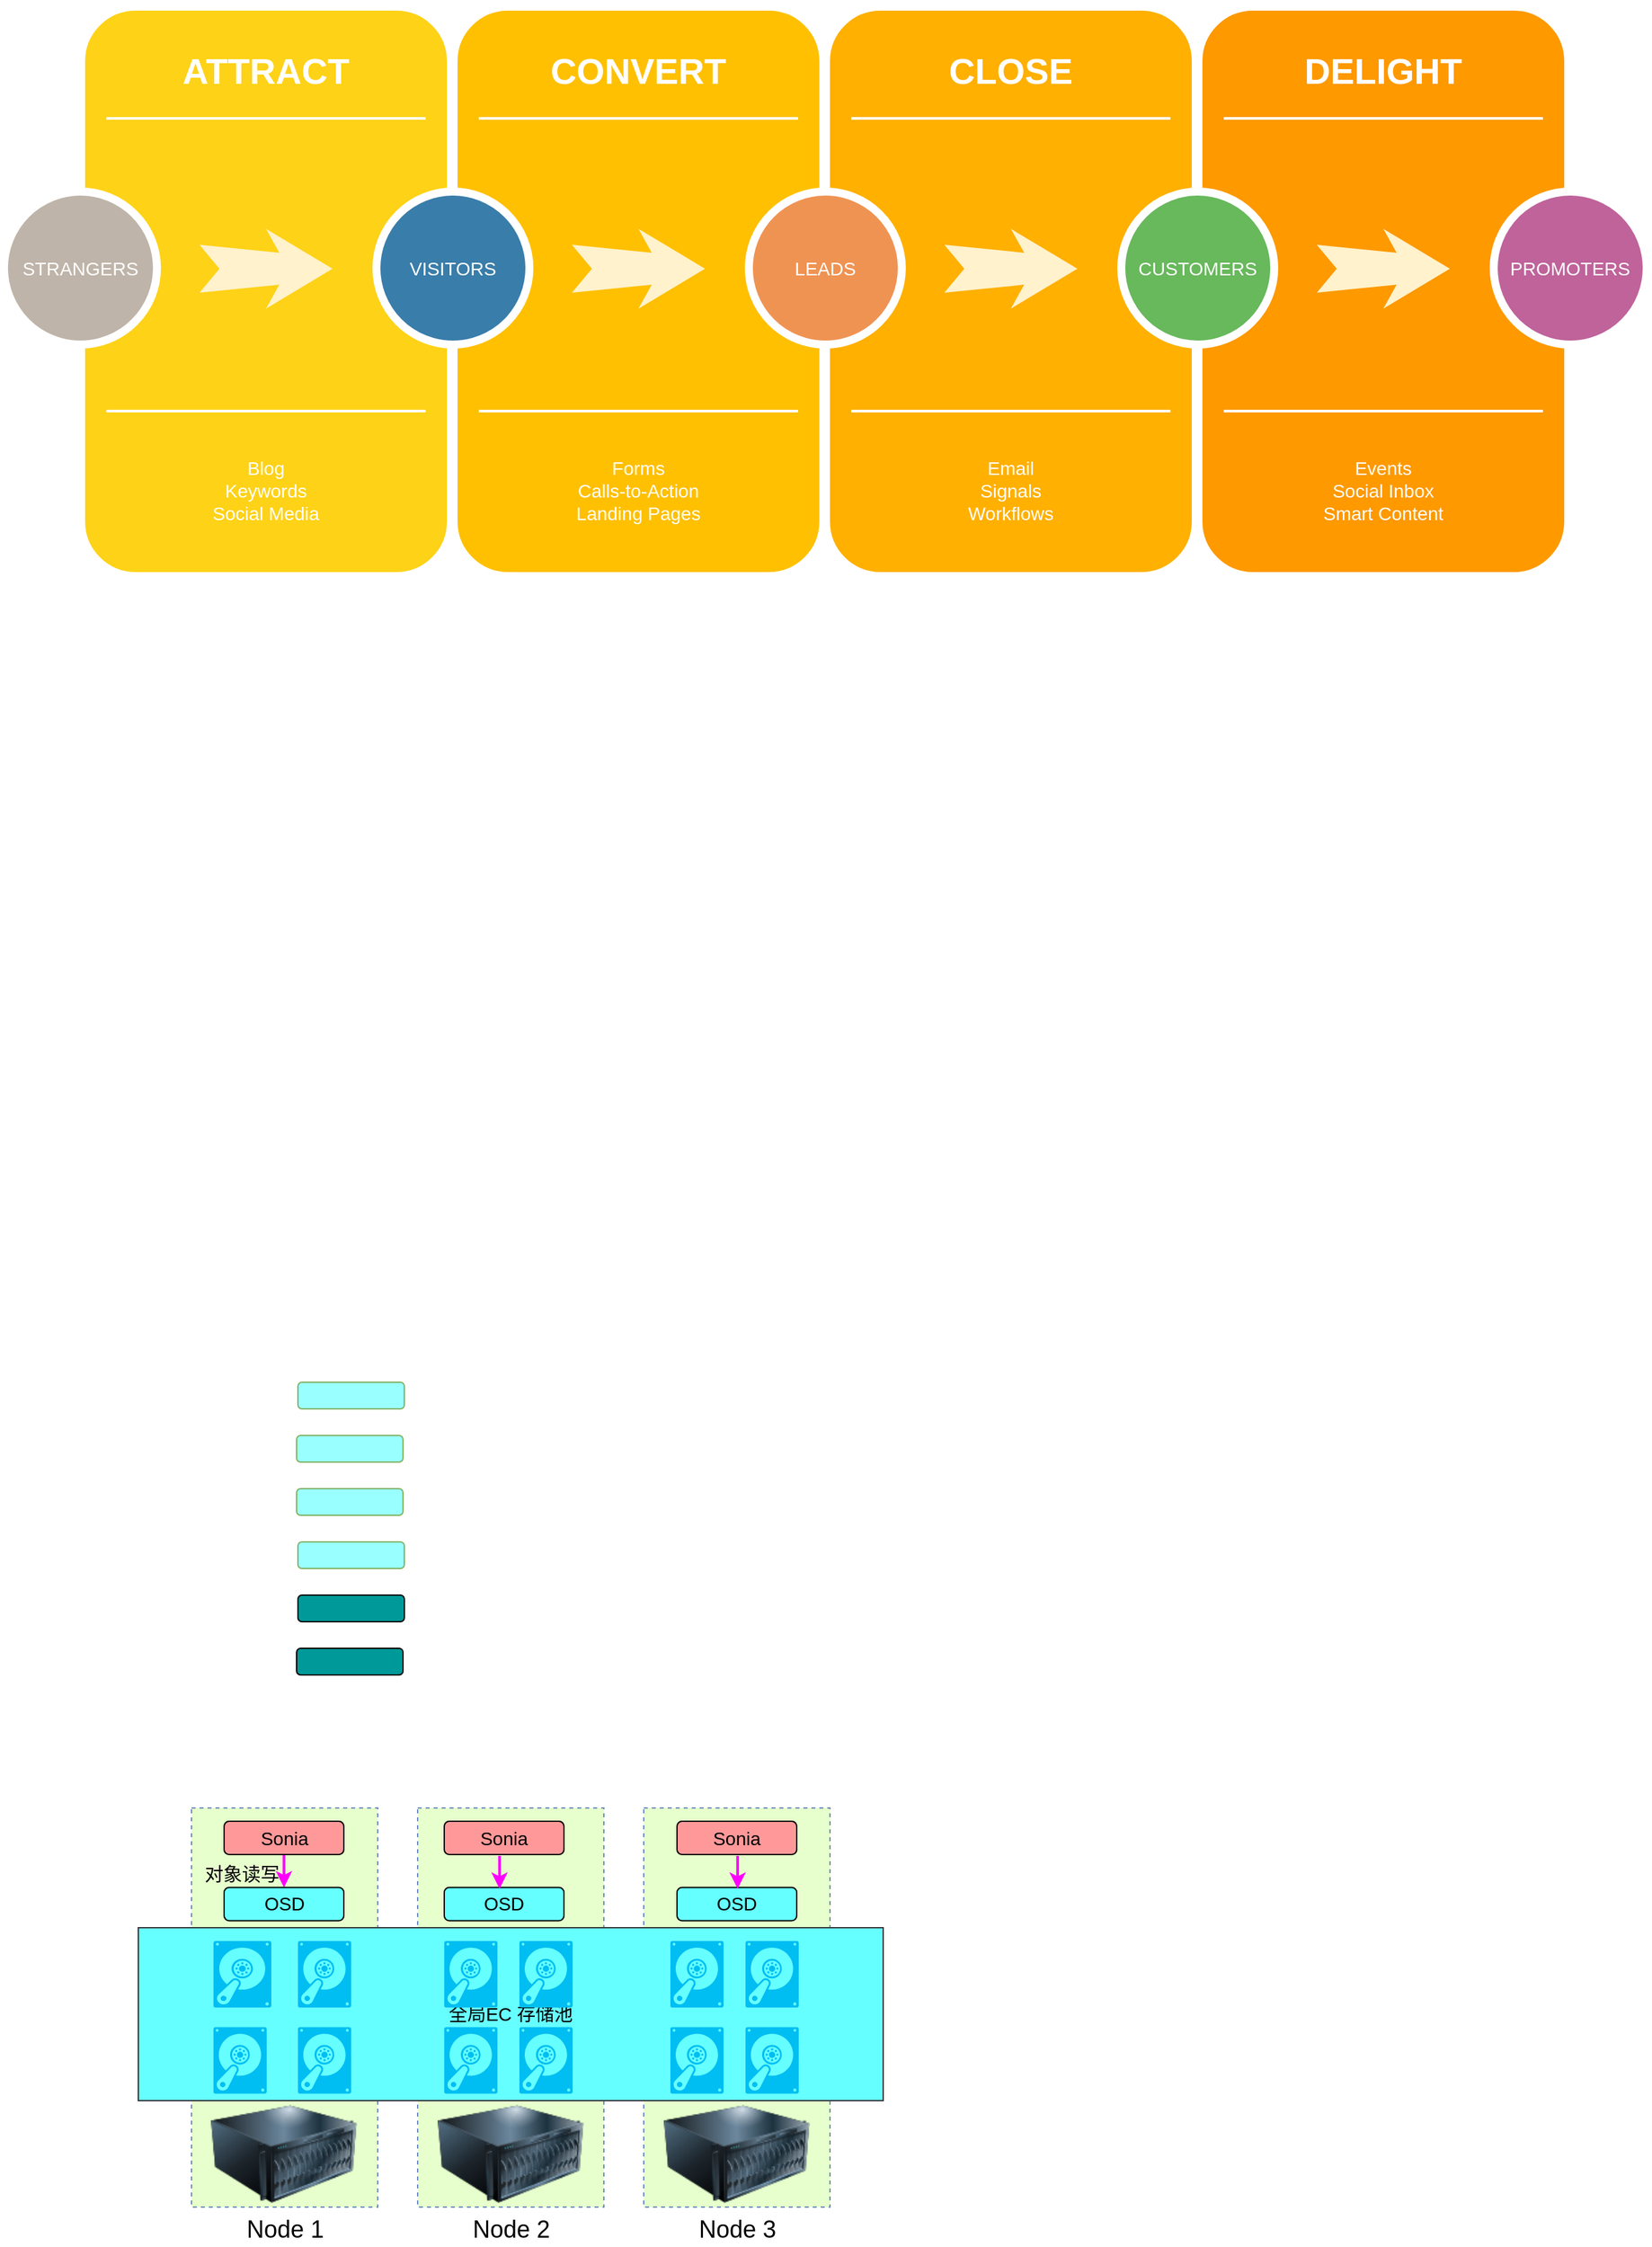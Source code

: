<mxfile version="16.6.1" type="github">
  <diagram name="Page-1" id="12e1b939-464a-85fe-373e-61e167be1490">
    <mxGraphModel dx="965" dy="651" grid="1" gridSize="10" guides="1" tooltips="1" connect="1" arrows="1" fold="1" page="1" pageScale="1.5" pageWidth="1169" pageHeight="826" background="none" math="0" shadow="0">
      <root>
        <mxCell id="0" />
        <mxCell id="1" parent="0" />
        <mxCell id="60da8b9f42644d3a-2" value="" style="whiteSpace=wrap;html=1;rounded=1;shadow=0;strokeWidth=8;fontSize=20;align=center;fillColor=#FED217;strokeColor=#FFFFFF;" parent="1" vertex="1">
          <mxGeometry x="316" y="405" width="280" height="430" as="geometry" />
        </mxCell>
        <mxCell id="60da8b9f42644d3a-3" value="ATTRACT" style="text;html=1;strokeColor=none;fillColor=none;align=center;verticalAlign=middle;whiteSpace=wrap;rounded=0;shadow=0;fontSize=27;fontColor=#FFFFFF;fontStyle=1" parent="1" vertex="1">
          <mxGeometry x="316" y="425" width="280" height="60" as="geometry" />
        </mxCell>
        <mxCell id="60da8b9f42644d3a-4" value="Blog&lt;div&gt;Keywords&lt;/div&gt;&lt;div&gt;Social Media&lt;/div&gt;" style="text;html=1;strokeColor=none;fillColor=none;align=center;verticalAlign=middle;whiteSpace=wrap;rounded=0;shadow=0;fontSize=14;fontColor=#FFFFFF;" parent="1" vertex="1">
          <mxGeometry x="316" y="725" width="280" height="90" as="geometry" />
        </mxCell>
        <mxCell id="60da8b9f42644d3a-6" value="" style="line;strokeWidth=2;html=1;rounded=0;shadow=0;fontSize=27;align=center;fillColor=none;strokeColor=#FFFFFF;" parent="1" vertex="1">
          <mxGeometry x="336" y="485" width="240" height="10" as="geometry" />
        </mxCell>
        <mxCell id="60da8b9f42644d3a-7" value="" style="line;strokeWidth=2;html=1;rounded=0;shadow=0;fontSize=27;align=center;fillColor=none;strokeColor=#FFFFFF;" parent="1" vertex="1">
          <mxGeometry x="336" y="705" width="240" height="10" as="geometry" />
        </mxCell>
        <mxCell id="60da8b9f42644d3a-8" value="STRANGERS" style="ellipse;whiteSpace=wrap;html=1;rounded=0;shadow=0;strokeWidth=6;fontSize=14;align=center;fillColor=#BFB4A9;strokeColor=#FFFFFF;fontColor=#FFFFFF;" parent="1" vertex="1">
          <mxGeometry x="259" y="545" width="115" height="115" as="geometry" />
        </mxCell>
        <mxCell id="60da8b9f42644d3a-9" value="" style="html=1;shadow=0;dashed=0;align=center;verticalAlign=middle;shape=mxgraph.arrows2.stylisedArrow;dy=0.6;dx=40;notch=15;feather=0.4;rounded=0;strokeWidth=1;fontSize=27;strokeColor=none;fillColor=#fff2cc;" parent="1" vertex="1">
          <mxGeometry x="406" y="573" width="100" height="60" as="geometry" />
        </mxCell>
        <mxCell id="60da8b9f42644d3a-17" value="" style="whiteSpace=wrap;html=1;rounded=1;shadow=0;strokeWidth=8;fontSize=20;align=center;fillColor=#FFC001;strokeColor=#FFFFFF;" parent="1" vertex="1">
          <mxGeometry x="596" y="405" width="280" height="430" as="geometry" />
        </mxCell>
        <mxCell id="60da8b9f42644d3a-18" value="CONVERT" style="text;html=1;strokeColor=none;fillColor=none;align=center;verticalAlign=middle;whiteSpace=wrap;rounded=0;shadow=0;fontSize=27;fontColor=#FFFFFF;fontStyle=1" parent="1" vertex="1">
          <mxGeometry x="596" y="425" width="280" height="60" as="geometry" />
        </mxCell>
        <mxCell id="60da8b9f42644d3a-19" value="Forms&lt;div&gt;Calls-to-Action&lt;/div&gt;&lt;div&gt;Landing Pages&lt;/div&gt;" style="text;html=1;strokeColor=none;fillColor=none;align=center;verticalAlign=middle;whiteSpace=wrap;rounded=0;shadow=0;fontSize=14;fontColor=#FFFFFF;" parent="1" vertex="1">
          <mxGeometry x="596" y="725" width="280" height="90" as="geometry" />
        </mxCell>
        <mxCell id="60da8b9f42644d3a-20" value="" style="line;strokeWidth=2;html=1;rounded=0;shadow=0;fontSize=27;align=center;fillColor=none;strokeColor=#FFFFFF;" parent="1" vertex="1">
          <mxGeometry x="616" y="485" width="240" height="10" as="geometry" />
        </mxCell>
        <mxCell id="60da8b9f42644d3a-21" value="" style="line;strokeWidth=2;html=1;rounded=0;shadow=0;fontSize=27;align=center;fillColor=none;strokeColor=#FFFFFF;" parent="1" vertex="1">
          <mxGeometry x="616" y="705" width="240" height="10" as="geometry" />
        </mxCell>
        <mxCell id="60da8b9f42644d3a-22" value="VISITORS" style="ellipse;whiteSpace=wrap;html=1;rounded=0;shadow=0;strokeWidth=6;fontSize=14;align=center;fillColor=#397DAA;strokeColor=#FFFFFF;fontColor=#FFFFFF;" parent="1" vertex="1">
          <mxGeometry x="539" y="545" width="115" height="115" as="geometry" />
        </mxCell>
        <mxCell id="60da8b9f42644d3a-23" value="" style="html=1;shadow=0;dashed=0;align=center;verticalAlign=middle;shape=mxgraph.arrows2.stylisedArrow;dy=0.6;dx=40;notch=15;feather=0.4;rounded=0;strokeWidth=1;fontSize=27;strokeColor=none;fillColor=#fff2cc;" parent="1" vertex="1">
          <mxGeometry x="686" y="573" width="100" height="60" as="geometry" />
        </mxCell>
        <mxCell id="60da8b9f42644d3a-24" value="" style="whiteSpace=wrap;html=1;rounded=1;shadow=0;strokeWidth=8;fontSize=20;align=center;fillColor=#FFB001;strokeColor=#FFFFFF;" parent="1" vertex="1">
          <mxGeometry x="876" y="405" width="280" height="430" as="geometry" />
        </mxCell>
        <mxCell id="60da8b9f42644d3a-25" value="CLOSE" style="text;html=1;strokeColor=none;fillColor=none;align=center;verticalAlign=middle;whiteSpace=wrap;rounded=0;shadow=0;fontSize=27;fontColor=#FFFFFF;fontStyle=1" parent="1" vertex="1">
          <mxGeometry x="876" y="425" width="280" height="60" as="geometry" />
        </mxCell>
        <mxCell id="60da8b9f42644d3a-26" value="Email&lt;div&gt;Signals&lt;/div&gt;&lt;div&gt;Workflows&lt;/div&gt;" style="text;html=1;strokeColor=none;fillColor=none;align=center;verticalAlign=middle;whiteSpace=wrap;rounded=0;shadow=0;fontSize=14;fontColor=#FFFFFF;" parent="1" vertex="1">
          <mxGeometry x="876" y="725" width="280" height="90" as="geometry" />
        </mxCell>
        <mxCell id="60da8b9f42644d3a-27" value="" style="line;strokeWidth=2;html=1;rounded=0;shadow=0;fontSize=27;align=center;fillColor=none;strokeColor=#FFFFFF;" parent="1" vertex="1">
          <mxGeometry x="896" y="485" width="240" height="10" as="geometry" />
        </mxCell>
        <mxCell id="60da8b9f42644d3a-28" value="" style="line;strokeWidth=2;html=1;rounded=0;shadow=0;fontSize=27;align=center;fillColor=none;strokeColor=#FFFFFF;" parent="1" vertex="1">
          <mxGeometry x="896" y="705" width="240" height="10" as="geometry" />
        </mxCell>
        <mxCell id="60da8b9f42644d3a-29" value="LEADS" style="ellipse;whiteSpace=wrap;html=1;rounded=0;shadow=0;strokeWidth=6;fontSize=14;align=center;fillColor=#EF9353;strokeColor=#FFFFFF;fontColor=#FFFFFF;" parent="1" vertex="1">
          <mxGeometry x="819" y="545" width="115" height="115" as="geometry" />
        </mxCell>
        <mxCell id="60da8b9f42644d3a-30" value="" style="html=1;shadow=0;dashed=0;align=center;verticalAlign=middle;shape=mxgraph.arrows2.stylisedArrow;dy=0.6;dx=40;notch=15;feather=0.4;rounded=0;strokeWidth=1;fontSize=27;strokeColor=none;fillColor=#fff2cc;" parent="1" vertex="1">
          <mxGeometry x="966" y="573" width="100" height="60" as="geometry" />
        </mxCell>
        <mxCell id="60da8b9f42644d3a-31" value="" style="whiteSpace=wrap;html=1;rounded=1;shadow=0;strokeWidth=8;fontSize=20;align=center;fillColor=#FE9900;strokeColor=#FFFFFF;" parent="1" vertex="1">
          <mxGeometry x="1156" y="405" width="280" height="430" as="geometry" />
        </mxCell>
        <mxCell id="60da8b9f42644d3a-32" value="DELIGHT" style="text;html=1;strokeColor=none;fillColor=none;align=center;verticalAlign=middle;whiteSpace=wrap;rounded=0;shadow=0;fontSize=27;fontColor=#FFFFFF;fontStyle=1" parent="1" vertex="1">
          <mxGeometry x="1156" y="425" width="280" height="60" as="geometry" />
        </mxCell>
        <mxCell id="60da8b9f42644d3a-33" value="Events&lt;div&gt;Social Inbox&lt;/div&gt;&lt;div&gt;Smart Content&lt;/div&gt;" style="text;html=1;strokeColor=none;fillColor=none;align=center;verticalAlign=middle;whiteSpace=wrap;rounded=0;shadow=0;fontSize=14;fontColor=#FFFFFF;" parent="1" vertex="1">
          <mxGeometry x="1156" y="725" width="280" height="90" as="geometry" />
        </mxCell>
        <mxCell id="60da8b9f42644d3a-34" value="" style="line;strokeWidth=2;html=1;rounded=0;shadow=0;fontSize=27;align=center;fillColor=none;strokeColor=#FFFFFF;" parent="1" vertex="1">
          <mxGeometry x="1176" y="485" width="240" height="10" as="geometry" />
        </mxCell>
        <mxCell id="60da8b9f42644d3a-35" value="" style="line;strokeWidth=2;html=1;rounded=0;shadow=0;fontSize=27;align=center;fillColor=none;strokeColor=#FFFFFF;" parent="1" vertex="1">
          <mxGeometry x="1176" y="705" width="240" height="10" as="geometry" />
        </mxCell>
        <mxCell id="60da8b9f42644d3a-36" value="CUSTOMERS" style="ellipse;whiteSpace=wrap;html=1;rounded=0;shadow=0;strokeWidth=6;fontSize=14;align=center;fillColor=#68B85C;strokeColor=#FFFFFF;fontColor=#FFFFFF;" parent="1" vertex="1">
          <mxGeometry x="1099" y="545" width="115" height="115" as="geometry" />
        </mxCell>
        <mxCell id="60da8b9f42644d3a-37" value="" style="html=1;shadow=0;dashed=0;align=center;verticalAlign=middle;shape=mxgraph.arrows2.stylisedArrow;dy=0.6;dx=40;notch=15;feather=0.4;rounded=0;strokeWidth=1;fontSize=27;strokeColor=none;fillColor=#fff2cc;" parent="1" vertex="1">
          <mxGeometry x="1246" y="573" width="100" height="60" as="geometry" />
        </mxCell>
        <mxCell id="60da8b9f42644d3a-38" value="PROMOTERS" style="ellipse;whiteSpace=wrap;html=1;rounded=0;shadow=0;strokeWidth=6;fontSize=14;align=center;fillColor=#BF639A;strokeColor=#FFFFFF;fontColor=#FFFFFF;" parent="1" vertex="1">
          <mxGeometry x="1379" y="545" width="115" height="115" as="geometry" />
        </mxCell>
        <mxCell id="1dnlVXwKeEKdhnSRgyNn-1" value="" style="rounded=1;whiteSpace=wrap;html=1;fillColor=#99FFFF;strokeColor=#82b366;" vertex="1" parent="1">
          <mxGeometry x="480" y="1440" width="80" height="20" as="geometry" />
        </mxCell>
        <mxCell id="1dnlVXwKeEKdhnSRgyNn-7" value="" style="rounded=1;whiteSpace=wrap;html=1;fillColor=#99FFFF;strokeColor=#82b366;" vertex="1" parent="1">
          <mxGeometry x="479" y="1480" width="80" height="20" as="geometry" />
        </mxCell>
        <mxCell id="1dnlVXwKeEKdhnSRgyNn-8" value="" style="rounded=1;whiteSpace=wrap;html=1;fillColor=#99FFFF;strokeColor=#82b366;" vertex="1" parent="1">
          <mxGeometry x="480" y="1560" width="80" height="20" as="geometry" />
        </mxCell>
        <mxCell id="1dnlVXwKeEKdhnSRgyNn-9" value="" style="rounded=1;whiteSpace=wrap;html=1;fillColor=#99FFFF;strokeColor=#82b366;" vertex="1" parent="1">
          <mxGeometry x="479" y="1520" width="80" height="20" as="geometry" />
        </mxCell>
        <mxCell id="1dnlVXwKeEKdhnSRgyNn-16" value="" style="rounded=1;whiteSpace=wrap;html=1;fillColor=#009999;" vertex="1" parent="1">
          <mxGeometry x="480" y="1600" width="80" height="20" as="geometry" />
        </mxCell>
        <mxCell id="1dnlVXwKeEKdhnSRgyNn-17" value="" style="rounded=1;whiteSpace=wrap;html=1;fillColor=#009999;" vertex="1" parent="1">
          <mxGeometry x="479" y="1640" width="80" height="20" as="geometry" />
        </mxCell>
        <mxCell id="1dnlVXwKeEKdhnSRgyNn-18" value="" style="rounded=0;whiteSpace=wrap;html=1;dashed=1;fillColor=#E6FFCC;strokeColor=#6c8ebf;" vertex="1" parent="1">
          <mxGeometry x="740" y="1760" width="140" height="300" as="geometry" />
        </mxCell>
        <mxCell id="1dnlVXwKeEKdhnSRgyNn-19" value="" style="rounded=0;whiteSpace=wrap;html=1;dashed=1;fillColor=#E6FFCC;strokeColor=#6c8ebf;" vertex="1" parent="1">
          <mxGeometry x="570" y="1760" width="140" height="300" as="geometry" />
        </mxCell>
        <mxCell id="1dnlVXwKeEKdhnSRgyNn-20" value="" style="rounded=0;whiteSpace=wrap;html=1;dashed=1;fillColor=#E6FFCC;strokeColor=#6c8ebf;" vertex="1" parent="1">
          <mxGeometry x="400" y="1760" width="140" height="300" as="geometry" />
        </mxCell>
        <mxCell id="1dnlVXwKeEKdhnSRgyNn-21" value="&lt;font style=&quot;font-size: 14px&quot;&gt;全局EC&amp;nbsp;存储池&lt;/font&gt;" style="rounded=0;whiteSpace=wrap;html=1;fillColor=#66FFFF;strokeColor=#36393d;" vertex="1" parent="1">
          <mxGeometry x="360" y="1850" width="560" height="130" as="geometry" />
        </mxCell>
        <mxCell id="1dnlVXwKeEKdhnSRgyNn-22" value="" style="verticalLabelPosition=bottom;html=1;verticalAlign=top;align=center;strokeColor=none;fillColor=#00BEF2;shape=mxgraph.azure.vhd;pointerEvents=1;" vertex="1" parent="1">
          <mxGeometry x="416.5" y="1860" width="43.5" height="50" as="geometry" />
        </mxCell>
        <mxCell id="1dnlVXwKeEKdhnSRgyNn-23" value="" style="verticalLabelPosition=bottom;html=1;verticalAlign=top;align=center;strokeColor=none;fillColor=#00BEF2;shape=mxgraph.azure.vhd;pointerEvents=1;" vertex="1" parent="1">
          <mxGeometry x="480" y="1860" width="40" height="50" as="geometry" />
        </mxCell>
        <mxCell id="1dnlVXwKeEKdhnSRgyNn-24" value="" style="verticalLabelPosition=bottom;html=1;verticalAlign=top;align=center;strokeColor=none;fillColor=#00BEF2;shape=mxgraph.azure.vhd;pointerEvents=1;" vertex="1" parent="1">
          <mxGeometry x="416.5" y="1924.75" width="40" height="50" as="geometry" />
        </mxCell>
        <mxCell id="1dnlVXwKeEKdhnSRgyNn-25" value="" style="verticalLabelPosition=bottom;html=1;verticalAlign=top;align=center;strokeColor=none;fillColor=#00BEF2;shape=mxgraph.azure.vhd;pointerEvents=1;" vertex="1" parent="1">
          <mxGeometry x="480" y="1924.75" width="40" height="50" as="geometry" />
        </mxCell>
        <mxCell id="1dnlVXwKeEKdhnSRgyNn-26" value="" style="verticalLabelPosition=bottom;html=1;verticalAlign=top;align=center;strokeColor=none;fillColor=#00BEF2;shape=mxgraph.azure.vhd;pointerEvents=1;" vertex="1" parent="1">
          <mxGeometry x="590" y="1860" width="40" height="50" as="geometry" />
        </mxCell>
        <mxCell id="1dnlVXwKeEKdhnSRgyNn-27" value="" style="verticalLabelPosition=bottom;html=1;verticalAlign=top;align=center;strokeColor=none;fillColor=#00BEF2;shape=mxgraph.azure.vhd;pointerEvents=1;" vertex="1" parent="1">
          <mxGeometry x="646.5" y="1860" width="40" height="50" as="geometry" />
        </mxCell>
        <mxCell id="1dnlVXwKeEKdhnSRgyNn-28" value="" style="verticalLabelPosition=bottom;html=1;verticalAlign=top;align=center;strokeColor=none;fillColor=#00BEF2;shape=mxgraph.azure.vhd;pointerEvents=1;" vertex="1" parent="1">
          <mxGeometry x="590" y="1924.75" width="40" height="50" as="geometry" />
        </mxCell>
        <mxCell id="1dnlVXwKeEKdhnSRgyNn-29" value="" style="verticalLabelPosition=bottom;html=1;verticalAlign=top;align=center;strokeColor=none;fillColor=#00BEF2;shape=mxgraph.azure.vhd;pointerEvents=1;" vertex="1" parent="1">
          <mxGeometry x="646.5" y="1924.75" width="40" height="50" as="geometry" />
        </mxCell>
        <mxCell id="1dnlVXwKeEKdhnSRgyNn-30" value="&lt;font style=&quot;font-size: 18px&quot;&gt;Node 1&lt;/font&gt;" style="image;html=1;image=img/lib/clip_art/computers/Server_128x128.png" vertex="1" parent="1">
          <mxGeometry x="414.5" y="1980" width="110" height="80" as="geometry" />
        </mxCell>
        <mxCell id="1dnlVXwKeEKdhnSRgyNn-31" value="&lt;font style=&quot;font-size: 18px&quot;&gt;Node 2&lt;/font&gt;" style="image;html=1;image=img/lib/clip_art/computers/Server_128x128.png" vertex="1" parent="1">
          <mxGeometry x="585" y="1980" width="110" height="80" as="geometry" />
        </mxCell>
        <mxCell id="1dnlVXwKeEKdhnSRgyNn-32" value="" style="verticalLabelPosition=bottom;html=1;verticalAlign=top;align=center;strokeColor=none;fillColor=#00BEF2;shape=mxgraph.azure.vhd;pointerEvents=1;" vertex="1" parent="1">
          <mxGeometry x="760" y="1860" width="40" height="50" as="geometry" />
        </mxCell>
        <mxCell id="1dnlVXwKeEKdhnSRgyNn-33" value="" style="verticalLabelPosition=bottom;html=1;verticalAlign=top;align=center;strokeColor=none;fillColor=#00BEF2;shape=mxgraph.azure.vhd;pointerEvents=1;" vertex="1" parent="1">
          <mxGeometry x="816.5" y="1860" width="40" height="50" as="geometry" />
        </mxCell>
        <mxCell id="1dnlVXwKeEKdhnSRgyNn-34" value="" style="verticalLabelPosition=bottom;html=1;verticalAlign=top;align=center;strokeColor=none;fillColor=#00BEF2;shape=mxgraph.azure.vhd;pointerEvents=1;" vertex="1" parent="1">
          <mxGeometry x="760" y="1924.75" width="40" height="50" as="geometry" />
        </mxCell>
        <mxCell id="1dnlVXwKeEKdhnSRgyNn-35" value="" style="verticalLabelPosition=bottom;html=1;verticalAlign=top;align=center;strokeColor=none;fillColor=#00BEF2;shape=mxgraph.azure.vhd;pointerEvents=1;" vertex="1" parent="1">
          <mxGeometry x="816.5" y="1924.75" width="40" height="50" as="geometry" />
        </mxCell>
        <mxCell id="1dnlVXwKeEKdhnSRgyNn-36" value="&lt;font style=&quot;font-size: 18px&quot;&gt;Node 3&lt;/font&gt;" style="image;html=1;image=img/lib/clip_art/computers/Server_128x128.png" vertex="1" parent="1">
          <mxGeometry x="755" y="1980" width="110" height="80" as="geometry" />
        </mxCell>
        <mxCell id="1dnlVXwKeEKdhnSRgyNn-37" style="edgeStyle=orthogonalEdgeStyle;rounded=0;orthogonalLoop=1;jettySize=auto;html=1;exitX=0.5;exitY=1;exitDx=0;exitDy=0;fontSize=14;strokeColor=#FF00FF;strokeWidth=2;" edge="1" parent="1" source="1dnlVXwKeEKdhnSRgyNn-38" target="1dnlVXwKeEKdhnSRgyNn-39">
          <mxGeometry relative="1" as="geometry" />
        </mxCell>
        <mxCell id="1dnlVXwKeEKdhnSRgyNn-38" value="&lt;font style=&quot;font-size: 14px&quot;&gt;Sonia&lt;/font&gt;" style="rounded=1;whiteSpace=wrap;html=1;fillColor=#FF9999;" vertex="1" parent="1">
          <mxGeometry x="424.5" y="1770" width="90" height="25" as="geometry" />
        </mxCell>
        <mxCell id="1dnlVXwKeEKdhnSRgyNn-39" value="OSD" style="rounded=1;whiteSpace=wrap;html=1;fillColor=#66FFFF;fontSize=14;" vertex="1" parent="1">
          <mxGeometry x="424.5" y="1819.75" width="90" height="25" as="geometry" />
        </mxCell>
        <mxCell id="1dnlVXwKeEKdhnSRgyNn-40" value="对象读写" style="text;html=1;strokeColor=none;fillColor=none;align=center;verticalAlign=middle;whiteSpace=wrap;rounded=0;fontSize=14;" vertex="1" parent="1">
          <mxGeometry x="408.25" y="1795" width="60" height="30" as="geometry" />
        </mxCell>
        <mxCell id="1dnlVXwKeEKdhnSRgyNn-44" value="&lt;font style=&quot;font-size: 14px&quot;&gt;Sonia&lt;/font&gt;" style="rounded=1;whiteSpace=wrap;html=1;fillColor=#FF9999;" vertex="1" parent="1">
          <mxGeometry x="590" y="1770" width="90" height="25" as="geometry" />
        </mxCell>
        <mxCell id="1dnlVXwKeEKdhnSRgyNn-45" value="OSD" style="rounded=1;whiteSpace=wrap;html=1;fillColor=#66FFFF;fontSize=14;" vertex="1" parent="1">
          <mxGeometry x="590" y="1819.75" width="90" height="25" as="geometry" />
        </mxCell>
        <mxCell id="1dnlVXwKeEKdhnSRgyNn-46" value="&lt;font style=&quot;font-size: 14px&quot;&gt;Sonia&lt;/font&gt;" style="rounded=1;whiteSpace=wrap;html=1;fillColor=#FF9999;" vertex="1" parent="1">
          <mxGeometry x="765" y="1770" width="90" height="25" as="geometry" />
        </mxCell>
        <mxCell id="1dnlVXwKeEKdhnSRgyNn-47" value="OSD" style="rounded=1;whiteSpace=wrap;html=1;fillColor=#66FFFF;fontSize=14;" vertex="1" parent="1">
          <mxGeometry x="765" y="1819.75" width="90" height="25" as="geometry" />
        </mxCell>
        <mxCell id="1dnlVXwKeEKdhnSRgyNn-48" style="edgeStyle=orthogonalEdgeStyle;rounded=0;orthogonalLoop=1;jettySize=auto;html=1;exitX=0.5;exitY=1;exitDx=0;exitDy=0;fontSize=14;strokeColor=#FF00FF;strokeWidth=2;" edge="1" parent="1">
          <mxGeometry relative="1" as="geometry">
            <mxPoint x="631.571" y="1796" as="sourcePoint" />
            <mxPoint x="631.571" y="1820.75" as="targetPoint" />
          </mxGeometry>
        </mxCell>
        <mxCell id="1dnlVXwKeEKdhnSRgyNn-49" style="edgeStyle=orthogonalEdgeStyle;rounded=0;orthogonalLoop=1;jettySize=auto;html=1;exitX=0.5;exitY=1;exitDx=0;exitDy=0;fontSize=14;strokeColor=#FF00FF;strokeWidth=2;" edge="1" parent="1">
          <mxGeometry relative="1" as="geometry">
            <mxPoint x="810.571" y="1796" as="sourcePoint" />
            <mxPoint x="810.571" y="1820.75" as="targetPoint" />
          </mxGeometry>
        </mxCell>
      </root>
    </mxGraphModel>
  </diagram>
</mxfile>
